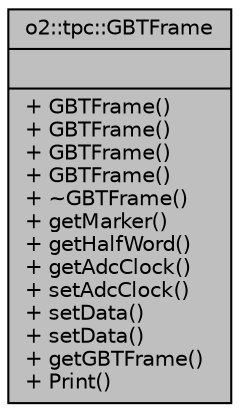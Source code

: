 digraph "o2::tpc::GBTFrame"
{
 // INTERACTIVE_SVG=YES
  bgcolor="transparent";
  edge [fontname="Helvetica",fontsize="10",labelfontname="Helvetica",labelfontsize="10"];
  node [fontname="Helvetica",fontsize="10",shape=record];
  Node1 [label="{o2::tpc::GBTFrame\n||+ GBTFrame()\l+ GBTFrame()\l+ GBTFrame()\l+ GBTFrame()\l+ ~GBTFrame()\l+ getMarker()\l+ getHalfWord()\l+ getAdcClock()\l+ setAdcClock()\l+ setData()\l+ setData()\l+ getGBTFrame()\l+ Print()\l}",height=0.2,width=0.4,color="black", fillcolor="grey75", style="filled", fontcolor="black"];
}
